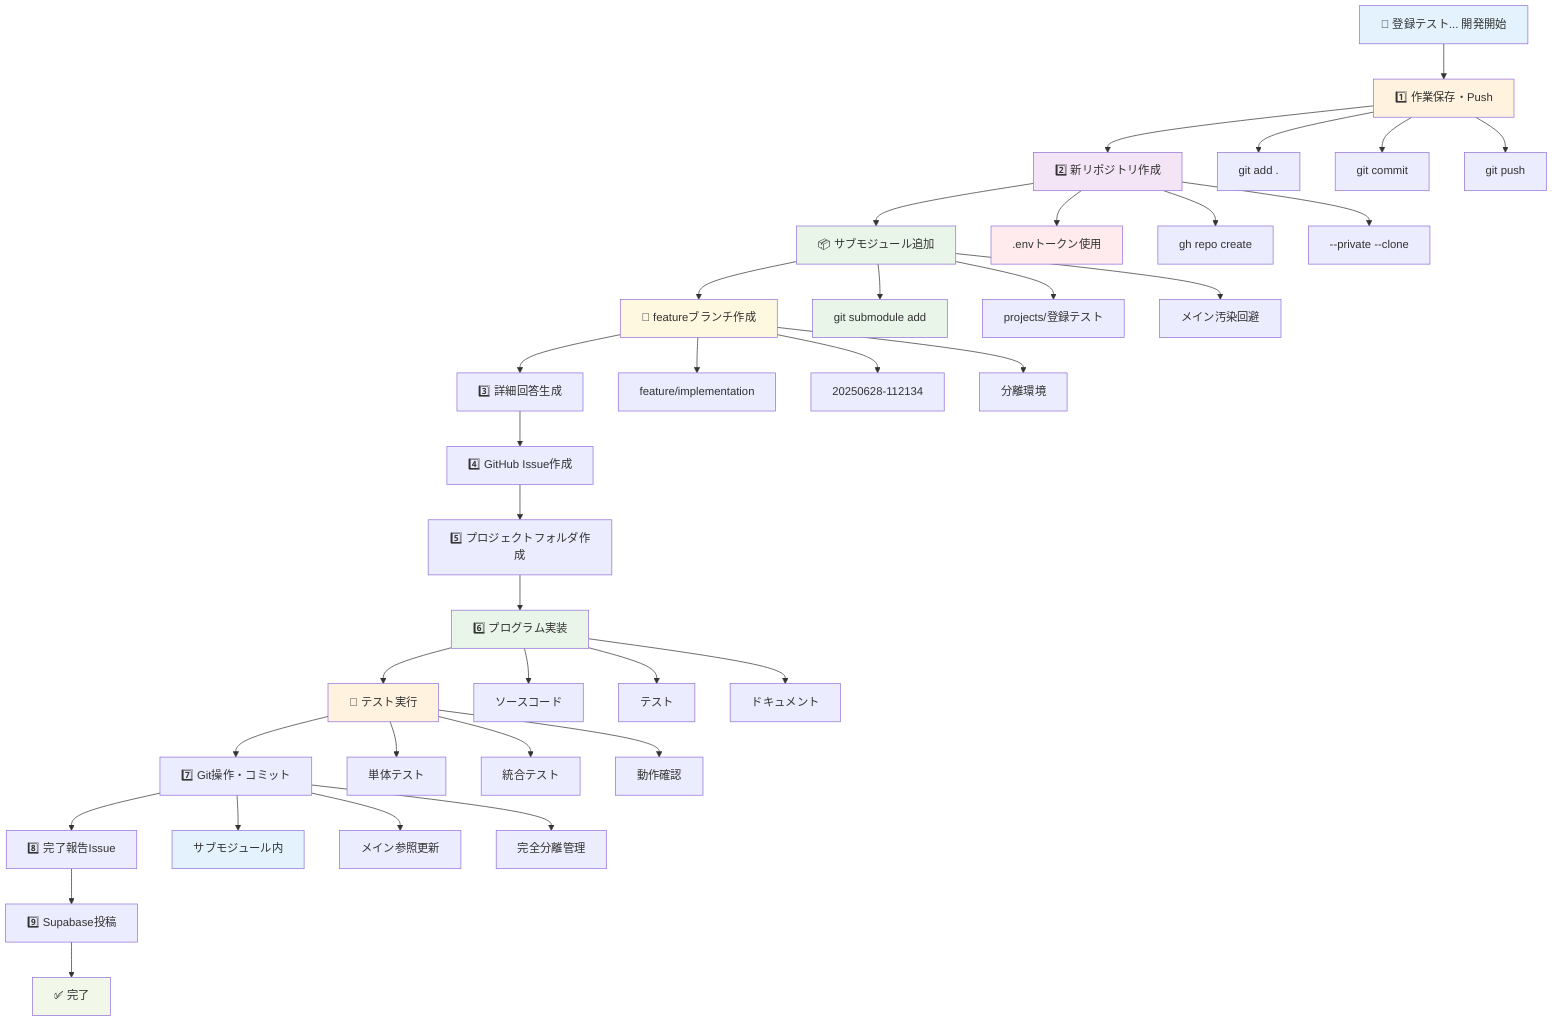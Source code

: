 graph TB
    START[🚀 登録テスト... 開発開始] --> SAVE[1️⃣ 作業保存・Push]
    SAVE --> NEWREPO[2️⃣ 新リポジトリ作成]
    NEWREPO --> SUBMOD[📦 サブモジュール追加]
    SUBMOD --> BRANCH[🌿 featureブランチ作成]
    BRANCH --> ANSWER[3️⃣ 詳細回答生成]
    ANSWER --> ISSUE[4️⃣ GitHub Issue作成]
    ISSUE --> FOLDER[5️⃣ プロジェクトフォルダ作成]
    FOLDER --> IMPLEMENT[6️⃣ プログラム実装]
    IMPLEMENT --> TEST[🧪 テスト実行]
    TEST --> COMMIT[7️⃣ Git操作・コミット]
    COMMIT --> REPORT[8️⃣ 完了報告Issue]
    REPORT --> SUPABASE[9️⃣ Supabase投稿]
    SUPABASE --> END[✅ 完了]
    
    SAVE --> S1[git add .]
    SAVE --> S2[git commit]
    SAVE --> S3[git push]
    
    NEWREPO --> N1[.envトークン使用]
    NEWREPO --> N2[gh repo create]
    NEWREPO --> N3[--private --clone]
    
    SUBMOD --> SM1[git submodule add]
    SUBMOD --> SM2[projects/登録テスト]
    SUBMOD --> SM3[メイン汚染回避]
    
    BRANCH --> B1[feature/implementation]
    BRANCH --> B2[20250628-112134]
    BRANCH --> B3[分離環境]
    
    IMPLEMENT --> I1[ソースコード]
    IMPLEMENT --> I2[テスト]
    IMPLEMENT --> I3[ドキュメント]
    
    TEST --> T1[単体テスト]
    TEST --> T2[統合テスト]
    TEST --> T3[動作確認]
    
    COMMIT --> C1[サブモジュール内]
    COMMIT --> C2[メイン参照更新]
    COMMIT --> C3[完全分離管理]
    
    style START fill:#e3f2fd
    style SAVE fill:#fff3e0
    style NEWREPO fill:#f3e5f5
    style SUBMOD fill:#e8f5e8
    style BRANCH fill:#fff8e1
    style IMPLEMENT fill:#e8f5e8
    style TEST fill:#fff3e0
    style END fill:#f1f8e9
    style N1 fill:#ffebee
    style SM1 fill:#e8f5e8
    style C1 fill:#e3f2fd